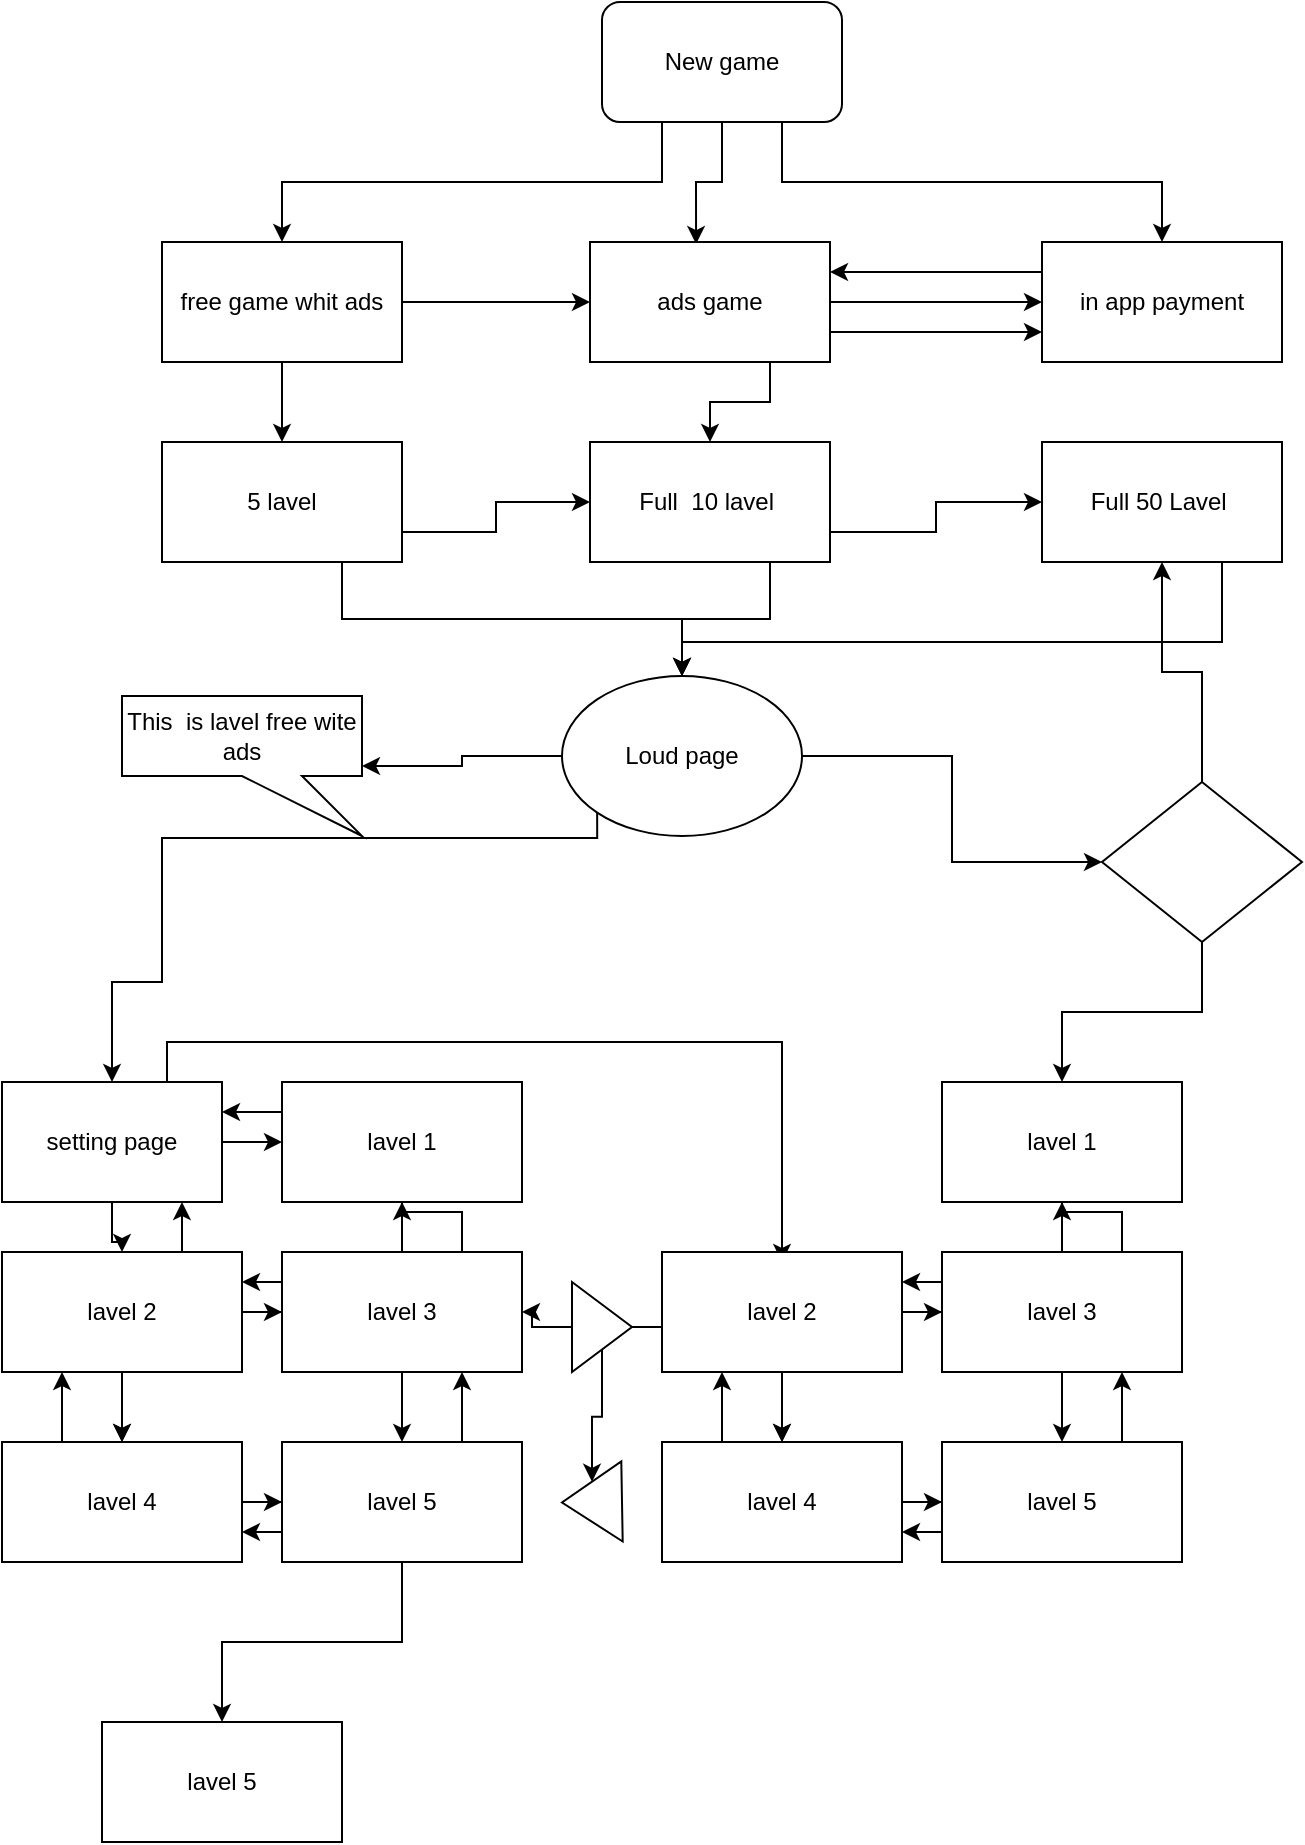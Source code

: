 <mxfile version="13.7.9" type="github">
  <diagram id="wZ3wbjTs6ZtX49v0vLhj" name="Page-1">
    <mxGraphModel dx="1422" dy="745" grid="1" gridSize="10" guides="1" tooltips="1" connect="1" arrows="1" fold="1" page="1" pageScale="1" pageWidth="827" pageHeight="1169" math="0" shadow="0">
      <root>
        <mxCell id="0" />
        <mxCell id="1" parent="0" />
        <mxCell id="BQuWt1s3lLCehnd0i9sk-7" style="edgeStyle=orthogonalEdgeStyle;rounded=0;orthogonalLoop=1;jettySize=auto;html=1;exitX=0.25;exitY=1;exitDx=0;exitDy=0;entryX=0.5;entryY=0;entryDx=0;entryDy=0;" edge="1" parent="1" source="BQuWt1s3lLCehnd0i9sk-4" target="BQuWt1s3lLCehnd0i9sk-5">
          <mxGeometry relative="1" as="geometry" />
        </mxCell>
        <mxCell id="BQuWt1s3lLCehnd0i9sk-8" style="edgeStyle=orthogonalEdgeStyle;rounded=0;orthogonalLoop=1;jettySize=auto;html=1;exitX=0.5;exitY=1;exitDx=0;exitDy=0;entryX=0.442;entryY=0.017;entryDx=0;entryDy=0;entryPerimeter=0;" edge="1" parent="1" source="BQuWt1s3lLCehnd0i9sk-4" target="BQuWt1s3lLCehnd0i9sk-6">
          <mxGeometry relative="1" as="geometry" />
        </mxCell>
        <mxCell id="BQuWt1s3lLCehnd0i9sk-10" style="edgeStyle=orthogonalEdgeStyle;rounded=0;orthogonalLoop=1;jettySize=auto;html=1;exitX=0.75;exitY=1;exitDx=0;exitDy=0;entryX=0.5;entryY=0;entryDx=0;entryDy=0;" edge="1" parent="1" source="BQuWt1s3lLCehnd0i9sk-4" target="BQuWt1s3lLCehnd0i9sk-9">
          <mxGeometry relative="1" as="geometry" />
        </mxCell>
        <mxCell id="BQuWt1s3lLCehnd0i9sk-4" value="New game" style="rounded=1;whiteSpace=wrap;html=1;" vertex="1" parent="1">
          <mxGeometry x="360" y="10" width="120" height="60" as="geometry" />
        </mxCell>
        <mxCell id="BQuWt1s3lLCehnd0i9sk-14" style="edgeStyle=orthogonalEdgeStyle;rounded=0;orthogonalLoop=1;jettySize=auto;html=1;exitX=0.5;exitY=1;exitDx=0;exitDy=0;" edge="1" parent="1" source="BQuWt1s3lLCehnd0i9sk-5" target="BQuWt1s3lLCehnd0i9sk-11">
          <mxGeometry relative="1" as="geometry" />
        </mxCell>
        <mxCell id="BQuWt1s3lLCehnd0i9sk-15" style="edgeStyle=orthogonalEdgeStyle;rounded=0;orthogonalLoop=1;jettySize=auto;html=1;exitX=1;exitY=0.5;exitDx=0;exitDy=0;entryX=0;entryY=0.5;entryDx=0;entryDy=0;" edge="1" parent="1" source="BQuWt1s3lLCehnd0i9sk-5" target="BQuWt1s3lLCehnd0i9sk-6">
          <mxGeometry relative="1" as="geometry" />
        </mxCell>
        <mxCell id="BQuWt1s3lLCehnd0i9sk-5" value="free game whit ads" style="rounded=0;whiteSpace=wrap;html=1;" vertex="1" parent="1">
          <mxGeometry x="140" y="130" width="120" height="60" as="geometry" />
        </mxCell>
        <mxCell id="BQuWt1s3lLCehnd0i9sk-16" style="edgeStyle=orthogonalEdgeStyle;rounded=0;orthogonalLoop=1;jettySize=auto;html=1;exitX=1;exitY=0.5;exitDx=0;exitDy=0;" edge="1" parent="1" source="BQuWt1s3lLCehnd0i9sk-6" target="BQuWt1s3lLCehnd0i9sk-9">
          <mxGeometry relative="1" as="geometry" />
        </mxCell>
        <mxCell id="BQuWt1s3lLCehnd0i9sk-18" style="edgeStyle=orthogonalEdgeStyle;rounded=0;orthogonalLoop=1;jettySize=auto;html=1;exitX=1;exitY=0.75;exitDx=0;exitDy=0;entryX=0;entryY=0.75;entryDx=0;entryDy=0;" edge="1" parent="1" source="BQuWt1s3lLCehnd0i9sk-6" target="BQuWt1s3lLCehnd0i9sk-9">
          <mxGeometry relative="1" as="geometry" />
        </mxCell>
        <mxCell id="BQuWt1s3lLCehnd0i9sk-21" style="edgeStyle=orthogonalEdgeStyle;rounded=0;orthogonalLoop=1;jettySize=auto;html=1;exitX=0.75;exitY=1;exitDx=0;exitDy=0;entryX=0.5;entryY=0;entryDx=0;entryDy=0;" edge="1" parent="1" source="BQuWt1s3lLCehnd0i9sk-6" target="BQuWt1s3lLCehnd0i9sk-12">
          <mxGeometry relative="1" as="geometry" />
        </mxCell>
        <mxCell id="BQuWt1s3lLCehnd0i9sk-6" value="ads game" style="rounded=0;whiteSpace=wrap;html=1;" vertex="1" parent="1">
          <mxGeometry x="354" y="130" width="120" height="60" as="geometry" />
        </mxCell>
        <mxCell id="BQuWt1s3lLCehnd0i9sk-19" style="edgeStyle=orthogonalEdgeStyle;rounded=0;orthogonalLoop=1;jettySize=auto;html=1;exitX=0;exitY=0.25;exitDx=0;exitDy=0;entryX=1;entryY=0.25;entryDx=0;entryDy=0;" edge="1" parent="1" source="BQuWt1s3lLCehnd0i9sk-9" target="BQuWt1s3lLCehnd0i9sk-6">
          <mxGeometry relative="1" as="geometry" />
        </mxCell>
        <mxCell id="BQuWt1s3lLCehnd0i9sk-9" value="in app payment" style="rounded=0;whiteSpace=wrap;html=1;" vertex="1" parent="1">
          <mxGeometry x="580" y="130" width="120" height="60" as="geometry" />
        </mxCell>
        <mxCell id="BQuWt1s3lLCehnd0i9sk-20" style="edgeStyle=orthogonalEdgeStyle;rounded=0;orthogonalLoop=1;jettySize=auto;html=1;exitX=1;exitY=0.75;exitDx=0;exitDy=0;entryX=0;entryY=0.5;entryDx=0;entryDy=0;" edge="1" parent="1" source="BQuWt1s3lLCehnd0i9sk-11" target="BQuWt1s3lLCehnd0i9sk-12">
          <mxGeometry relative="1" as="geometry" />
        </mxCell>
        <mxCell id="BQuWt1s3lLCehnd0i9sk-24" style="edgeStyle=orthogonalEdgeStyle;rounded=0;orthogonalLoop=1;jettySize=auto;html=1;exitX=0.75;exitY=1;exitDx=0;exitDy=0;" edge="1" parent="1" source="BQuWt1s3lLCehnd0i9sk-11" target="BQuWt1s3lLCehnd0i9sk-23">
          <mxGeometry relative="1" as="geometry" />
        </mxCell>
        <mxCell id="BQuWt1s3lLCehnd0i9sk-11" value="5 lavel" style="rounded=0;whiteSpace=wrap;html=1;" vertex="1" parent="1">
          <mxGeometry x="140" y="230" width="120" height="60" as="geometry" />
        </mxCell>
        <mxCell id="BQuWt1s3lLCehnd0i9sk-22" style="edgeStyle=orthogonalEdgeStyle;rounded=0;orthogonalLoop=1;jettySize=auto;html=1;exitX=1;exitY=0.75;exitDx=0;exitDy=0;entryX=0;entryY=0.5;entryDx=0;entryDy=0;" edge="1" parent="1" source="BQuWt1s3lLCehnd0i9sk-12" target="BQuWt1s3lLCehnd0i9sk-13">
          <mxGeometry relative="1" as="geometry" />
        </mxCell>
        <mxCell id="BQuWt1s3lLCehnd0i9sk-25" style="edgeStyle=orthogonalEdgeStyle;rounded=0;orthogonalLoop=1;jettySize=auto;html=1;exitX=0.75;exitY=1;exitDx=0;exitDy=0;entryX=0.5;entryY=0;entryDx=0;entryDy=0;" edge="1" parent="1" source="BQuWt1s3lLCehnd0i9sk-12" target="BQuWt1s3lLCehnd0i9sk-23">
          <mxGeometry relative="1" as="geometry" />
        </mxCell>
        <mxCell id="BQuWt1s3lLCehnd0i9sk-12" value="Full&amp;nbsp; 10 lavel&amp;nbsp;" style="rounded=0;whiteSpace=wrap;html=1;" vertex="1" parent="1">
          <mxGeometry x="354" y="230" width="120" height="60" as="geometry" />
        </mxCell>
        <mxCell id="BQuWt1s3lLCehnd0i9sk-26" style="edgeStyle=orthogonalEdgeStyle;rounded=0;orthogonalLoop=1;jettySize=auto;html=1;exitX=0.75;exitY=1;exitDx=0;exitDy=0;entryX=0.5;entryY=0;entryDx=0;entryDy=0;" edge="1" parent="1" source="BQuWt1s3lLCehnd0i9sk-13" target="BQuWt1s3lLCehnd0i9sk-23">
          <mxGeometry relative="1" as="geometry">
            <Array as="points">
              <mxPoint x="670" y="330" />
              <mxPoint x="400" y="330" />
            </Array>
          </mxGeometry>
        </mxCell>
        <mxCell id="BQuWt1s3lLCehnd0i9sk-13" value="Full 50 Lavel&amp;nbsp;" style="rounded=0;whiteSpace=wrap;html=1;" vertex="1" parent="1">
          <mxGeometry x="580" y="230" width="120" height="60" as="geometry" />
        </mxCell>
        <mxCell id="BQuWt1s3lLCehnd0i9sk-28" style="edgeStyle=orthogonalEdgeStyle;rounded=0;orthogonalLoop=1;jettySize=auto;html=1;exitX=0;exitY=1;exitDx=0;exitDy=0;entryX=0.5;entryY=0;entryDx=0;entryDy=0;" edge="1" parent="1" source="BQuWt1s3lLCehnd0i9sk-23" target="BQuWt1s3lLCehnd0i9sk-27">
          <mxGeometry relative="1" as="geometry">
            <mxPoint x="140" y="428" as="targetPoint" />
            <Array as="points">
              <mxPoint x="140" y="428" />
              <mxPoint x="140" y="500" />
            </Array>
          </mxGeometry>
        </mxCell>
        <mxCell id="BQuWt1s3lLCehnd0i9sk-83" value="" style="edgeStyle=orthogonalEdgeStyle;rounded=0;orthogonalLoop=1;jettySize=auto;html=1;" edge="1" parent="1" source="BQuWt1s3lLCehnd0i9sk-23" target="BQuWt1s3lLCehnd0i9sk-49">
          <mxGeometry relative="1" as="geometry" />
        </mxCell>
        <mxCell id="BQuWt1s3lLCehnd0i9sk-85" value="" style="edgeStyle=orthogonalEdgeStyle;rounded=0;orthogonalLoop=1;jettySize=auto;html=1;" edge="1" parent="1" source="BQuWt1s3lLCehnd0i9sk-23" target="BQuWt1s3lLCehnd0i9sk-84">
          <mxGeometry relative="1" as="geometry" />
        </mxCell>
        <mxCell id="BQuWt1s3lLCehnd0i9sk-23" value="Loud page" style="ellipse;whiteSpace=wrap;html=1;" vertex="1" parent="1">
          <mxGeometry x="340" y="347" width="120" height="80" as="geometry" />
        </mxCell>
        <mxCell id="BQuWt1s3lLCehnd0i9sk-34" value="" style="edgeStyle=orthogonalEdgeStyle;rounded=0;orthogonalLoop=1;jettySize=auto;html=1;" edge="1" parent="1" source="BQuWt1s3lLCehnd0i9sk-27" target="BQuWt1s3lLCehnd0i9sk-29">
          <mxGeometry relative="1" as="geometry" />
        </mxCell>
        <mxCell id="BQuWt1s3lLCehnd0i9sk-39" value="" style="edgeStyle=orthogonalEdgeStyle;rounded=0;orthogonalLoop=1;jettySize=auto;html=1;" edge="1" parent="1" source="BQuWt1s3lLCehnd0i9sk-30" target="BQuWt1s3lLCehnd0i9sk-32">
          <mxGeometry relative="1" as="geometry" />
        </mxCell>
        <mxCell id="BQuWt1s3lLCehnd0i9sk-74" style="edgeStyle=orthogonalEdgeStyle;rounded=0;orthogonalLoop=1;jettySize=auto;html=1;exitX=0.75;exitY=0;exitDx=0;exitDy=0;entryX=0.5;entryY=0.083;entryDx=0;entryDy=0;entryPerimeter=0;" edge="1" parent="1" source="BQuWt1s3lLCehnd0i9sk-27" target="BQuWt1s3lLCehnd0i9sk-72">
          <mxGeometry relative="1" as="geometry">
            <mxPoint x="450" y="630" as="targetPoint" />
            <Array as="points">
              <mxPoint x="143" y="530" />
              <mxPoint x="450" y="530" />
            </Array>
          </mxGeometry>
        </mxCell>
        <mxCell id="BQuWt1s3lLCehnd0i9sk-27" value="setting page" style="rounded=0;whiteSpace=wrap;html=1;" vertex="1" parent="1">
          <mxGeometry x="60" y="550" width="110" height="60" as="geometry" />
        </mxCell>
        <mxCell id="BQuWt1s3lLCehnd0i9sk-35" value="" style="edgeStyle=orthogonalEdgeStyle;rounded=0;orthogonalLoop=1;jettySize=auto;html=1;" edge="1" parent="1" source="BQuWt1s3lLCehnd0i9sk-29" target="BQuWt1s3lLCehnd0i9sk-33">
          <mxGeometry relative="1" as="geometry" />
        </mxCell>
        <mxCell id="BQuWt1s3lLCehnd0i9sk-46" style="edgeStyle=orthogonalEdgeStyle;rounded=0;orthogonalLoop=1;jettySize=auto;html=1;exitX=0;exitY=0.25;exitDx=0;exitDy=0;entryX=1;entryY=0.25;entryDx=0;entryDy=0;" edge="1" parent="1" source="BQuWt1s3lLCehnd0i9sk-29" target="BQuWt1s3lLCehnd0i9sk-27">
          <mxGeometry relative="1" as="geometry" />
        </mxCell>
        <mxCell id="BQuWt1s3lLCehnd0i9sk-29" value="lavel 1" style="rounded=0;whiteSpace=wrap;html=1;" vertex="1" parent="1">
          <mxGeometry x="200" y="550" width="120" height="60" as="geometry" />
        </mxCell>
        <mxCell id="BQuWt1s3lLCehnd0i9sk-36" value="" style="edgeStyle=orthogonalEdgeStyle;rounded=0;orthogonalLoop=1;jettySize=auto;html=1;" edge="1" parent="1" source="BQuWt1s3lLCehnd0i9sk-30" target="BQuWt1s3lLCehnd0i9sk-31">
          <mxGeometry relative="1" as="geometry" />
        </mxCell>
        <mxCell id="BQuWt1s3lLCehnd0i9sk-38" value="" style="edgeStyle=orthogonalEdgeStyle;rounded=0;orthogonalLoop=1;jettySize=auto;html=1;" edge="1" parent="1" source="BQuWt1s3lLCehnd0i9sk-30" target="BQuWt1s3lLCehnd0i9sk-32">
          <mxGeometry relative="1" as="geometry" />
        </mxCell>
        <mxCell id="BQuWt1s3lLCehnd0i9sk-42" style="edgeStyle=orthogonalEdgeStyle;rounded=0;orthogonalLoop=1;jettySize=auto;html=1;exitX=0.75;exitY=0;exitDx=0;exitDy=0;entryX=0.818;entryY=1;entryDx=0;entryDy=0;entryPerimeter=0;" edge="1" parent="1" source="BQuWt1s3lLCehnd0i9sk-30" target="BQuWt1s3lLCehnd0i9sk-27">
          <mxGeometry relative="1" as="geometry" />
        </mxCell>
        <mxCell id="BQuWt1s3lLCehnd0i9sk-40" style="edgeStyle=orthogonalEdgeStyle;rounded=0;orthogonalLoop=1;jettySize=auto;html=1;exitX=0;exitY=0.25;exitDx=0;exitDy=0;entryX=1;entryY=0.25;entryDx=0;entryDy=0;" edge="1" parent="1" source="BQuWt1s3lLCehnd0i9sk-31" target="BQuWt1s3lLCehnd0i9sk-30">
          <mxGeometry relative="1" as="geometry" />
        </mxCell>
        <mxCell id="BQuWt1s3lLCehnd0i9sk-41" style="edgeStyle=orthogonalEdgeStyle;rounded=0;orthogonalLoop=1;jettySize=auto;html=1;exitX=0.75;exitY=0;exitDx=0;exitDy=0;" edge="1" parent="1" source="BQuWt1s3lLCehnd0i9sk-31" target="BQuWt1s3lLCehnd0i9sk-29">
          <mxGeometry relative="1" as="geometry" />
        </mxCell>
        <mxCell id="BQuWt1s3lLCehnd0i9sk-31" value="lavel 3" style="rounded=0;whiteSpace=wrap;html=1;" vertex="1" parent="1">
          <mxGeometry x="200" y="635" width="120" height="60" as="geometry" />
        </mxCell>
        <mxCell id="BQuWt1s3lLCehnd0i9sk-37" value="" style="edgeStyle=orthogonalEdgeStyle;rounded=0;orthogonalLoop=1;jettySize=auto;html=1;" edge="1" parent="1" source="BQuWt1s3lLCehnd0i9sk-32" target="BQuWt1s3lLCehnd0i9sk-33">
          <mxGeometry relative="1" as="geometry" />
        </mxCell>
        <mxCell id="BQuWt1s3lLCehnd0i9sk-43" style="edgeStyle=orthogonalEdgeStyle;rounded=0;orthogonalLoop=1;jettySize=auto;html=1;exitX=0.25;exitY=0;exitDx=0;exitDy=0;entryX=0.25;entryY=1;entryDx=0;entryDy=0;" edge="1" parent="1" source="BQuWt1s3lLCehnd0i9sk-32" target="BQuWt1s3lLCehnd0i9sk-30">
          <mxGeometry relative="1" as="geometry" />
        </mxCell>
        <mxCell id="BQuWt1s3lLCehnd0i9sk-32" value="lavel 4" style="rounded=0;whiteSpace=wrap;html=1;" vertex="1" parent="1">
          <mxGeometry x="60" y="730" width="120" height="60" as="geometry" />
        </mxCell>
        <mxCell id="BQuWt1s3lLCehnd0i9sk-44" style="edgeStyle=orthogonalEdgeStyle;rounded=0;orthogonalLoop=1;jettySize=auto;html=1;exitX=0.75;exitY=0;exitDx=0;exitDy=0;entryX=0.75;entryY=1;entryDx=0;entryDy=0;" edge="1" parent="1" source="BQuWt1s3lLCehnd0i9sk-33" target="BQuWt1s3lLCehnd0i9sk-31">
          <mxGeometry relative="1" as="geometry" />
        </mxCell>
        <mxCell id="BQuWt1s3lLCehnd0i9sk-45" style="edgeStyle=orthogonalEdgeStyle;rounded=0;orthogonalLoop=1;jettySize=auto;html=1;exitX=0;exitY=0.75;exitDx=0;exitDy=0;entryX=1;entryY=0.75;entryDx=0;entryDy=0;" edge="1" parent="1" source="BQuWt1s3lLCehnd0i9sk-33" target="BQuWt1s3lLCehnd0i9sk-32">
          <mxGeometry relative="1" as="geometry" />
        </mxCell>
        <mxCell id="BQuWt1s3lLCehnd0i9sk-93" value="" style="edgeStyle=orthogonalEdgeStyle;rounded=0;orthogonalLoop=1;jettySize=auto;html=1;" edge="1" parent="1" source="BQuWt1s3lLCehnd0i9sk-33" target="BQuWt1s3lLCehnd0i9sk-92">
          <mxGeometry relative="1" as="geometry" />
        </mxCell>
        <mxCell id="BQuWt1s3lLCehnd0i9sk-33" value="lavel 5" style="rounded=0;whiteSpace=wrap;html=1;" vertex="1" parent="1">
          <mxGeometry x="200" y="730" width="120" height="60" as="geometry" />
        </mxCell>
        <mxCell id="BQuWt1s3lLCehnd0i9sk-49" value="This&amp;nbsp; is lavel free wite ads" style="shape=callout;whiteSpace=wrap;html=1;perimeter=calloutPerimeter;base=30;position2=1;" vertex="1" parent="1">
          <mxGeometry x="120" y="357" width="120" height="70" as="geometry" />
        </mxCell>
        <mxCell id="BQuWt1s3lLCehnd0i9sk-30" value="lavel 2" style="rounded=0;whiteSpace=wrap;html=1;" vertex="1" parent="1">
          <mxGeometry x="60" y="635" width="120" height="60" as="geometry" />
        </mxCell>
        <mxCell id="BQuWt1s3lLCehnd0i9sk-50" value="" style="edgeStyle=orthogonalEdgeStyle;rounded=0;orthogonalLoop=1;jettySize=auto;html=1;" edge="1" parent="1" source="BQuWt1s3lLCehnd0i9sk-27" target="BQuWt1s3lLCehnd0i9sk-30">
          <mxGeometry relative="1" as="geometry">
            <mxPoint x="115" y="570" as="sourcePoint" />
            <mxPoint x="120" y="730" as="targetPoint" />
          </mxGeometry>
        </mxCell>
        <mxCell id="BQuWt1s3lLCehnd0i9sk-77" style="edgeStyle=orthogonalEdgeStyle;rounded=0;orthogonalLoop=1;jettySize=auto;html=1;exitX=0;exitY=0.25;exitDx=0;exitDy=0;" edge="1" parent="1" source="BQuWt1s3lLCehnd0i9sk-51">
          <mxGeometry relative="1" as="geometry">
            <mxPoint x="350" y="660" as="targetPoint" />
          </mxGeometry>
        </mxCell>
        <mxCell id="BQuWt1s3lLCehnd0i9sk-89" value="" style="edgeStyle=orthogonalEdgeStyle;rounded=0;orthogonalLoop=1;jettySize=auto;html=1;" edge="1" parent="1" source="BQuWt1s3lLCehnd0i9sk-51" target="BQuWt1s3lLCehnd0i9sk-72">
          <mxGeometry relative="1" as="geometry" />
        </mxCell>
        <mxCell id="BQuWt1s3lLCehnd0i9sk-90" value="" style="edgeStyle=orthogonalEdgeStyle;rounded=0;orthogonalLoop=1;jettySize=auto;html=1;" edge="1" parent="1" source="BQuWt1s3lLCehnd0i9sk-51" target="BQuWt1s3lLCehnd0i9sk-31">
          <mxGeometry relative="1" as="geometry" />
        </mxCell>
        <mxCell id="BQuWt1s3lLCehnd0i9sk-91" value="" style="edgeStyle=orthogonalEdgeStyle;rounded=0;orthogonalLoop=1;jettySize=auto;html=1;" edge="1" parent="1" source="BQuWt1s3lLCehnd0i9sk-51" target="BQuWt1s3lLCehnd0i9sk-78">
          <mxGeometry relative="1" as="geometry" />
        </mxCell>
        <mxCell id="BQuWt1s3lLCehnd0i9sk-51" value="" style="triangle;whiteSpace=wrap;html=1;rotation=0;" vertex="1" parent="1">
          <mxGeometry x="345" y="650" width="30" height="45" as="geometry" />
        </mxCell>
        <mxCell id="BQuWt1s3lLCehnd0i9sk-55" value="" style="edgeStyle=orthogonalEdgeStyle;rounded=0;orthogonalLoop=1;jettySize=auto;html=1;" edge="1" parent="1" source="BQuWt1s3lLCehnd0i9sk-72" target="BQuWt1s3lLCehnd0i9sk-68">
          <mxGeometry relative="1" as="geometry" />
        </mxCell>
        <mxCell id="BQuWt1s3lLCehnd0i9sk-57" value="" style="edgeStyle=orthogonalEdgeStyle;rounded=0;orthogonalLoop=1;jettySize=auto;html=1;" edge="1" parent="1" source="BQuWt1s3lLCehnd0i9sk-59" target="BQuWt1s3lLCehnd0i9sk-71">
          <mxGeometry relative="1" as="geometry" />
        </mxCell>
        <mxCell id="BQuWt1s3lLCehnd0i9sk-59" value="lavel 1" style="rounded=0;whiteSpace=wrap;html=1;" vertex="1" parent="1">
          <mxGeometry x="530" y="550" width="120" height="60" as="geometry" />
        </mxCell>
        <mxCell id="BQuWt1s3lLCehnd0i9sk-60" value="" style="edgeStyle=orthogonalEdgeStyle;rounded=0;orthogonalLoop=1;jettySize=auto;html=1;" edge="1" parent="1" source="BQuWt1s3lLCehnd0i9sk-72" target="BQuWt1s3lLCehnd0i9sk-65">
          <mxGeometry relative="1" as="geometry" />
        </mxCell>
        <mxCell id="BQuWt1s3lLCehnd0i9sk-61" value="" style="edgeStyle=orthogonalEdgeStyle;rounded=0;orthogonalLoop=1;jettySize=auto;html=1;" edge="1" parent="1" source="BQuWt1s3lLCehnd0i9sk-72" target="BQuWt1s3lLCehnd0i9sk-68">
          <mxGeometry relative="1" as="geometry" />
        </mxCell>
        <mxCell id="BQuWt1s3lLCehnd0i9sk-63" style="edgeStyle=orthogonalEdgeStyle;rounded=0;orthogonalLoop=1;jettySize=auto;html=1;exitX=0;exitY=0.25;exitDx=0;exitDy=0;entryX=1;entryY=0.25;entryDx=0;entryDy=0;" edge="1" parent="1" source="BQuWt1s3lLCehnd0i9sk-65" target="BQuWt1s3lLCehnd0i9sk-72">
          <mxGeometry relative="1" as="geometry" />
        </mxCell>
        <mxCell id="BQuWt1s3lLCehnd0i9sk-64" style="edgeStyle=orthogonalEdgeStyle;rounded=0;orthogonalLoop=1;jettySize=auto;html=1;exitX=0.75;exitY=0;exitDx=0;exitDy=0;" edge="1" parent="1" source="BQuWt1s3lLCehnd0i9sk-65" target="BQuWt1s3lLCehnd0i9sk-59">
          <mxGeometry relative="1" as="geometry" />
        </mxCell>
        <mxCell id="BQuWt1s3lLCehnd0i9sk-65" value="lavel 3" style="rounded=0;whiteSpace=wrap;html=1;" vertex="1" parent="1">
          <mxGeometry x="530" y="635" width="120" height="60" as="geometry" />
        </mxCell>
        <mxCell id="BQuWt1s3lLCehnd0i9sk-66" value="" style="edgeStyle=orthogonalEdgeStyle;rounded=0;orthogonalLoop=1;jettySize=auto;html=1;" edge="1" parent="1" source="BQuWt1s3lLCehnd0i9sk-68" target="BQuWt1s3lLCehnd0i9sk-71">
          <mxGeometry relative="1" as="geometry" />
        </mxCell>
        <mxCell id="BQuWt1s3lLCehnd0i9sk-67" style="edgeStyle=orthogonalEdgeStyle;rounded=0;orthogonalLoop=1;jettySize=auto;html=1;exitX=0.25;exitY=0;exitDx=0;exitDy=0;entryX=0.25;entryY=1;entryDx=0;entryDy=0;" edge="1" parent="1" source="BQuWt1s3lLCehnd0i9sk-68" target="BQuWt1s3lLCehnd0i9sk-72">
          <mxGeometry relative="1" as="geometry" />
        </mxCell>
        <mxCell id="BQuWt1s3lLCehnd0i9sk-68" value="lavel 4" style="rounded=0;whiteSpace=wrap;html=1;" vertex="1" parent="1">
          <mxGeometry x="390" y="730" width="120" height="60" as="geometry" />
        </mxCell>
        <mxCell id="BQuWt1s3lLCehnd0i9sk-69" style="edgeStyle=orthogonalEdgeStyle;rounded=0;orthogonalLoop=1;jettySize=auto;html=1;exitX=0.75;exitY=0;exitDx=0;exitDy=0;entryX=0.75;entryY=1;entryDx=0;entryDy=0;" edge="1" parent="1" source="BQuWt1s3lLCehnd0i9sk-71" target="BQuWt1s3lLCehnd0i9sk-65">
          <mxGeometry relative="1" as="geometry" />
        </mxCell>
        <mxCell id="BQuWt1s3lLCehnd0i9sk-70" style="edgeStyle=orthogonalEdgeStyle;rounded=0;orthogonalLoop=1;jettySize=auto;html=1;exitX=0;exitY=0.75;exitDx=0;exitDy=0;entryX=1;entryY=0.75;entryDx=0;entryDy=0;" edge="1" parent="1" source="BQuWt1s3lLCehnd0i9sk-71" target="BQuWt1s3lLCehnd0i9sk-68">
          <mxGeometry relative="1" as="geometry" />
        </mxCell>
        <mxCell id="BQuWt1s3lLCehnd0i9sk-71" value="lavel 5" style="rounded=0;whiteSpace=wrap;html=1;" vertex="1" parent="1">
          <mxGeometry x="530" y="730" width="120" height="60" as="geometry" />
        </mxCell>
        <mxCell id="BQuWt1s3lLCehnd0i9sk-72" value="lavel 2" style="rounded=0;whiteSpace=wrap;html=1;" vertex="1" parent="1">
          <mxGeometry x="390" y="635" width="120" height="60" as="geometry" />
        </mxCell>
        <mxCell id="BQuWt1s3lLCehnd0i9sk-78" value="" style="triangle;whiteSpace=wrap;html=1;rotation=-181;" vertex="1" parent="1">
          <mxGeometry x="340" y="740" width="30" height="40" as="geometry" />
        </mxCell>
        <mxCell id="BQuWt1s3lLCehnd0i9sk-86" value="" style="edgeStyle=orthogonalEdgeStyle;rounded=0;orthogonalLoop=1;jettySize=auto;html=1;" edge="1" parent="1" source="BQuWt1s3lLCehnd0i9sk-84" target="BQuWt1s3lLCehnd0i9sk-13">
          <mxGeometry relative="1" as="geometry" />
        </mxCell>
        <mxCell id="BQuWt1s3lLCehnd0i9sk-87" value="" style="edgeStyle=orthogonalEdgeStyle;rounded=0;orthogonalLoop=1;jettySize=auto;html=1;" edge="1" parent="1" source="BQuWt1s3lLCehnd0i9sk-84" target="BQuWt1s3lLCehnd0i9sk-59">
          <mxGeometry relative="1" as="geometry" />
        </mxCell>
        <mxCell id="BQuWt1s3lLCehnd0i9sk-84" value="" style="rhombus;whiteSpace=wrap;html=1;" vertex="1" parent="1">
          <mxGeometry x="610" y="400" width="100" height="80" as="geometry" />
        </mxCell>
        <mxCell id="BQuWt1s3lLCehnd0i9sk-92" value="lavel 5" style="rounded=0;whiteSpace=wrap;html=1;" vertex="1" parent="1">
          <mxGeometry x="110" y="870" width="120" height="60" as="geometry" />
        </mxCell>
      </root>
    </mxGraphModel>
  </diagram>
</mxfile>
